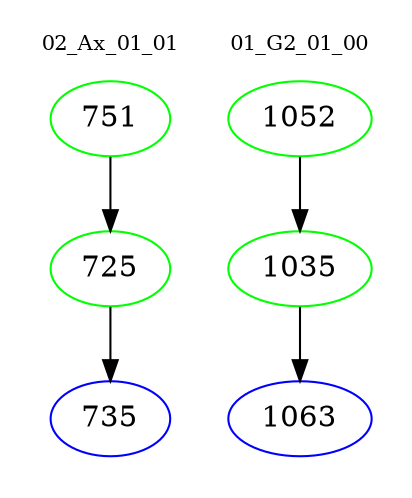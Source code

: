 digraph{
subgraph cluster_0 {
color = white
label = "02_Ax_01_01";
fontsize=10;
T0_751 [label="751", color="green"]
T0_751 -> T0_725 [color="black"]
T0_725 [label="725", color="green"]
T0_725 -> T0_735 [color="black"]
T0_735 [label="735", color="blue"]
}
subgraph cluster_1 {
color = white
label = "01_G2_01_00";
fontsize=10;
T1_1052 [label="1052", color="green"]
T1_1052 -> T1_1035 [color="black"]
T1_1035 [label="1035", color="green"]
T1_1035 -> T1_1063 [color="black"]
T1_1063 [label="1063", color="blue"]
}
}
